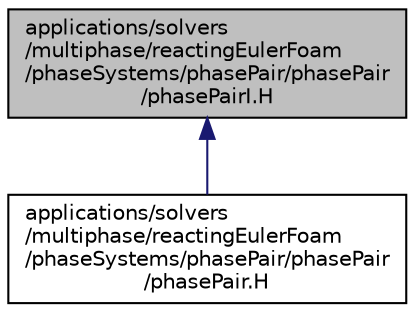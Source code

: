 digraph "applications/solvers/multiphase/reactingEulerFoam/phaseSystems/phasePair/phasePair/phasePairI.H"
{
  bgcolor="transparent";
  edge [fontname="Helvetica",fontsize="10",labelfontname="Helvetica",labelfontsize="10"];
  node [fontname="Helvetica",fontsize="10",shape=record];
  Node1 [label="applications/solvers\l/multiphase/reactingEulerFoam\l/phaseSystems/phasePair/phasePair\l/phasePairI.H",height=0.2,width=0.4,color="black", fillcolor="grey75", style="filled", fontcolor="black"];
  Node1 -> Node2 [dir="back",color="midnightblue",fontsize="10",style="solid",fontname="Helvetica"];
  Node2 [label="applications/solvers\l/multiphase/reactingEulerFoam\l/phaseSystems/phasePair/phasePair\l/phasePair.H",height=0.2,width=0.4,color="black",URL="$a40628.html"];
}
